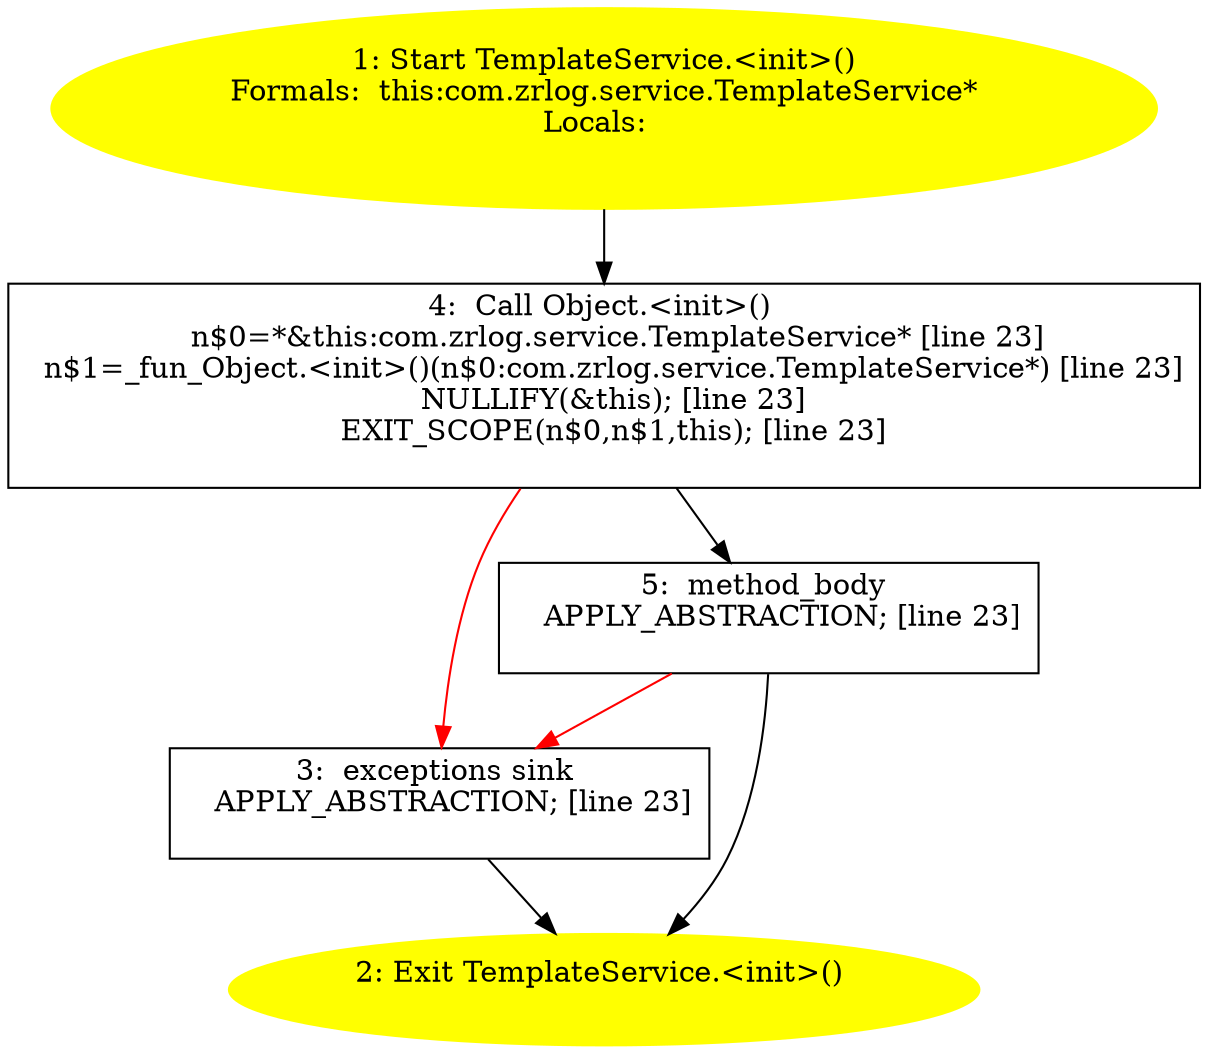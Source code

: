 /* @generated */
digraph cfg {
"com.zrlog.service.TemplateService.<init>().9b394c6c123889d5bc604dd3283d5928_1" [label="1: Start TemplateService.<init>()\nFormals:  this:com.zrlog.service.TemplateService*\nLocals:  \n  " color=yellow style=filled]
	

	 "com.zrlog.service.TemplateService.<init>().9b394c6c123889d5bc604dd3283d5928_1" -> "com.zrlog.service.TemplateService.<init>().9b394c6c123889d5bc604dd3283d5928_4" ;
"com.zrlog.service.TemplateService.<init>().9b394c6c123889d5bc604dd3283d5928_2" [label="2: Exit TemplateService.<init>() \n  " color=yellow style=filled]
	

"com.zrlog.service.TemplateService.<init>().9b394c6c123889d5bc604dd3283d5928_3" [label="3:  exceptions sink \n   APPLY_ABSTRACTION; [line 23]\n " shape="box"]
	

	 "com.zrlog.service.TemplateService.<init>().9b394c6c123889d5bc604dd3283d5928_3" -> "com.zrlog.service.TemplateService.<init>().9b394c6c123889d5bc604dd3283d5928_2" ;
"com.zrlog.service.TemplateService.<init>().9b394c6c123889d5bc604dd3283d5928_4" [label="4:  Call Object.<init>() \n   n$0=*&this:com.zrlog.service.TemplateService* [line 23]\n  n$1=_fun_Object.<init>()(n$0:com.zrlog.service.TemplateService*) [line 23]\n  NULLIFY(&this); [line 23]\n  EXIT_SCOPE(n$0,n$1,this); [line 23]\n " shape="box"]
	

	 "com.zrlog.service.TemplateService.<init>().9b394c6c123889d5bc604dd3283d5928_4" -> "com.zrlog.service.TemplateService.<init>().9b394c6c123889d5bc604dd3283d5928_5" ;
	 "com.zrlog.service.TemplateService.<init>().9b394c6c123889d5bc604dd3283d5928_4" -> "com.zrlog.service.TemplateService.<init>().9b394c6c123889d5bc604dd3283d5928_3" [color="red" ];
"com.zrlog.service.TemplateService.<init>().9b394c6c123889d5bc604dd3283d5928_5" [label="5:  method_body \n   APPLY_ABSTRACTION; [line 23]\n " shape="box"]
	

	 "com.zrlog.service.TemplateService.<init>().9b394c6c123889d5bc604dd3283d5928_5" -> "com.zrlog.service.TemplateService.<init>().9b394c6c123889d5bc604dd3283d5928_2" ;
	 "com.zrlog.service.TemplateService.<init>().9b394c6c123889d5bc604dd3283d5928_5" -> "com.zrlog.service.TemplateService.<init>().9b394c6c123889d5bc604dd3283d5928_3" [color="red" ];
}
